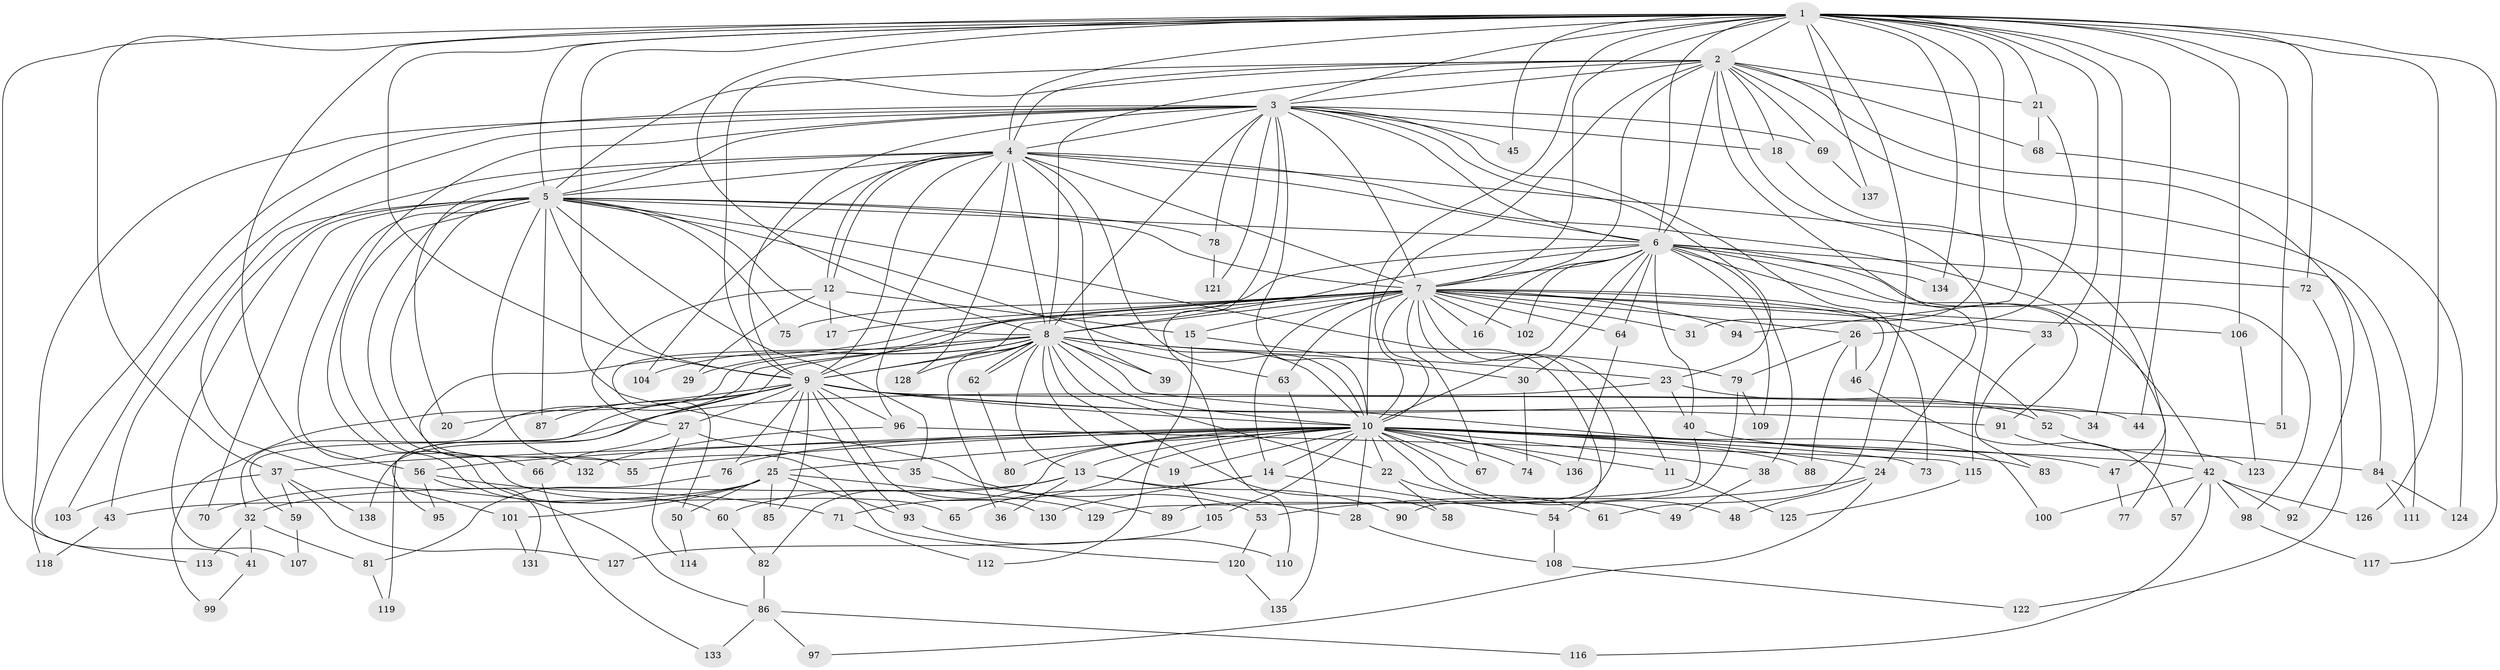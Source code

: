 // coarse degree distribution, {19: 0.03636363636363636, 12: 0.03636363636363636, 16: 0.03636363636363636, 14: 0.01818181818181818, 17: 0.01818181818181818, 33: 0.01818181818181818, 22: 0.01818181818181818, 6: 0.05454545454545454, 4: 0.05454545454545454, 5: 0.01818181818181818, 2: 0.43636363636363634, 3: 0.2, 8: 0.01818181818181818, 7: 0.01818181818181818, 1: 0.01818181818181818}
// Generated by graph-tools (version 1.1) at 2025/17/03/04/25 18:17:30]
// undirected, 138 vertices, 301 edges
graph export_dot {
graph [start="1"]
  node [color=gray90,style=filled];
  1;
  2;
  3;
  4;
  5;
  6;
  7;
  8;
  9;
  10;
  11;
  12;
  13;
  14;
  15;
  16;
  17;
  18;
  19;
  20;
  21;
  22;
  23;
  24;
  25;
  26;
  27;
  28;
  29;
  30;
  31;
  32;
  33;
  34;
  35;
  36;
  37;
  38;
  39;
  40;
  41;
  42;
  43;
  44;
  45;
  46;
  47;
  48;
  49;
  50;
  51;
  52;
  53;
  54;
  55;
  56;
  57;
  58;
  59;
  60;
  61;
  62;
  63;
  64;
  65;
  66;
  67;
  68;
  69;
  70;
  71;
  72;
  73;
  74;
  75;
  76;
  77;
  78;
  79;
  80;
  81;
  82;
  83;
  84;
  85;
  86;
  87;
  88;
  89;
  90;
  91;
  92;
  93;
  94;
  95;
  96;
  97;
  98;
  99;
  100;
  101;
  102;
  103;
  104;
  105;
  106;
  107;
  108;
  109;
  110;
  111;
  112;
  113;
  114;
  115;
  116;
  117;
  118;
  119;
  120;
  121;
  122;
  123;
  124;
  125;
  126;
  127;
  128;
  129;
  130;
  131;
  132;
  133;
  134;
  135;
  136;
  137;
  138;
  1 -- 2;
  1 -- 3;
  1 -- 4;
  1 -- 5;
  1 -- 6;
  1 -- 7;
  1 -- 8;
  1 -- 9;
  1 -- 10;
  1 -- 21;
  1 -- 31;
  1 -- 33;
  1 -- 34;
  1 -- 37;
  1 -- 44;
  1 -- 45;
  1 -- 51;
  1 -- 53;
  1 -- 56;
  1 -- 61;
  1 -- 72;
  1 -- 94;
  1 -- 106;
  1 -- 113;
  1 -- 117;
  1 -- 126;
  1 -- 134;
  1 -- 137;
  2 -- 3;
  2 -- 4;
  2 -- 5;
  2 -- 6;
  2 -- 7;
  2 -- 8;
  2 -- 9;
  2 -- 10;
  2 -- 18;
  2 -- 21;
  2 -- 24;
  2 -- 68;
  2 -- 69;
  2 -- 92;
  2 -- 111;
  2 -- 115;
  3 -- 4;
  3 -- 5;
  3 -- 6;
  3 -- 7;
  3 -- 8;
  3 -- 9;
  3 -- 10;
  3 -- 18;
  3 -- 23;
  3 -- 41;
  3 -- 45;
  3 -- 60;
  3 -- 69;
  3 -- 73;
  3 -- 78;
  3 -- 103;
  3 -- 110;
  3 -- 118;
  3 -- 121;
  4 -- 5;
  4 -- 6;
  4 -- 7;
  4 -- 8;
  4 -- 9;
  4 -- 10;
  4 -- 12;
  4 -- 12;
  4 -- 20;
  4 -- 39;
  4 -- 77;
  4 -- 84;
  4 -- 96;
  4 -- 101;
  4 -- 104;
  4 -- 128;
  5 -- 6;
  5 -- 7;
  5 -- 8;
  5 -- 9;
  5 -- 10;
  5 -- 35;
  5 -- 43;
  5 -- 54;
  5 -- 55;
  5 -- 65;
  5 -- 70;
  5 -- 75;
  5 -- 78;
  5 -- 86;
  5 -- 87;
  5 -- 107;
  5 -- 120;
  5 -- 132;
  6 -- 7;
  6 -- 8;
  6 -- 9;
  6 -- 10;
  6 -- 16;
  6 -- 30;
  6 -- 38;
  6 -- 40;
  6 -- 42;
  6 -- 64;
  6 -- 72;
  6 -- 91;
  6 -- 98;
  6 -- 102;
  6 -- 109;
  6 -- 134;
  7 -- 8;
  7 -- 9;
  7 -- 10;
  7 -- 11;
  7 -- 14;
  7 -- 15;
  7 -- 16;
  7 -- 17;
  7 -- 26;
  7 -- 31;
  7 -- 33;
  7 -- 46;
  7 -- 50;
  7 -- 52;
  7 -- 63;
  7 -- 64;
  7 -- 66;
  7 -- 67;
  7 -- 75;
  7 -- 90;
  7 -- 94;
  7 -- 102;
  7 -- 106;
  8 -- 9;
  8 -- 10;
  8 -- 13;
  8 -- 19;
  8 -- 22;
  8 -- 23;
  8 -- 29;
  8 -- 32;
  8 -- 36;
  8 -- 39;
  8 -- 58;
  8 -- 62;
  8 -- 62;
  8 -- 63;
  8 -- 79;
  8 -- 95;
  8 -- 99;
  8 -- 100;
  8 -- 104;
  8 -- 128;
  9 -- 10;
  9 -- 20;
  9 -- 25;
  9 -- 27;
  9 -- 34;
  9 -- 44;
  9 -- 51;
  9 -- 59;
  9 -- 76;
  9 -- 85;
  9 -- 87;
  9 -- 91;
  9 -- 93;
  9 -- 96;
  9 -- 119;
  9 -- 130;
  10 -- 11;
  10 -- 13;
  10 -- 14;
  10 -- 19;
  10 -- 22;
  10 -- 24;
  10 -- 25;
  10 -- 28;
  10 -- 37;
  10 -- 38;
  10 -- 42;
  10 -- 48;
  10 -- 49;
  10 -- 55;
  10 -- 56;
  10 -- 67;
  10 -- 71;
  10 -- 73;
  10 -- 74;
  10 -- 76;
  10 -- 80;
  10 -- 82;
  10 -- 83;
  10 -- 88;
  10 -- 105;
  10 -- 136;
  11 -- 125;
  12 -- 15;
  12 -- 17;
  12 -- 27;
  12 -- 29;
  13 -- 28;
  13 -- 32;
  13 -- 36;
  13 -- 60;
  13 -- 90;
  14 -- 54;
  14 -- 65;
  14 -- 130;
  15 -- 30;
  15 -- 112;
  18 -- 47;
  19 -- 105;
  21 -- 26;
  21 -- 68;
  22 -- 58;
  22 -- 61;
  23 -- 40;
  23 -- 52;
  23 -- 138;
  24 -- 48;
  24 -- 53;
  24 -- 97;
  25 -- 43;
  25 -- 50;
  25 -- 70;
  25 -- 85;
  25 -- 93;
  25 -- 101;
  25 -- 129;
  26 -- 46;
  26 -- 79;
  26 -- 88;
  27 -- 35;
  27 -- 66;
  27 -- 114;
  28 -- 108;
  30 -- 74;
  32 -- 41;
  32 -- 81;
  32 -- 113;
  33 -- 83;
  35 -- 89;
  37 -- 59;
  37 -- 103;
  37 -- 127;
  37 -- 138;
  38 -- 49;
  40 -- 47;
  40 -- 129;
  41 -- 99;
  42 -- 57;
  42 -- 92;
  42 -- 98;
  42 -- 100;
  42 -- 116;
  42 -- 126;
  43 -- 118;
  46 -- 57;
  47 -- 77;
  50 -- 114;
  52 -- 84;
  53 -- 120;
  54 -- 108;
  56 -- 71;
  56 -- 95;
  56 -- 131;
  59 -- 107;
  60 -- 82;
  62 -- 80;
  63 -- 135;
  64 -- 136;
  66 -- 133;
  68 -- 124;
  69 -- 137;
  71 -- 112;
  72 -- 122;
  76 -- 81;
  78 -- 121;
  79 -- 89;
  79 -- 109;
  81 -- 119;
  82 -- 86;
  84 -- 111;
  84 -- 124;
  86 -- 97;
  86 -- 116;
  86 -- 133;
  91 -- 123;
  93 -- 110;
  96 -- 115;
  96 -- 132;
  98 -- 117;
  101 -- 131;
  105 -- 127;
  106 -- 123;
  108 -- 122;
  115 -- 125;
  120 -- 135;
}
